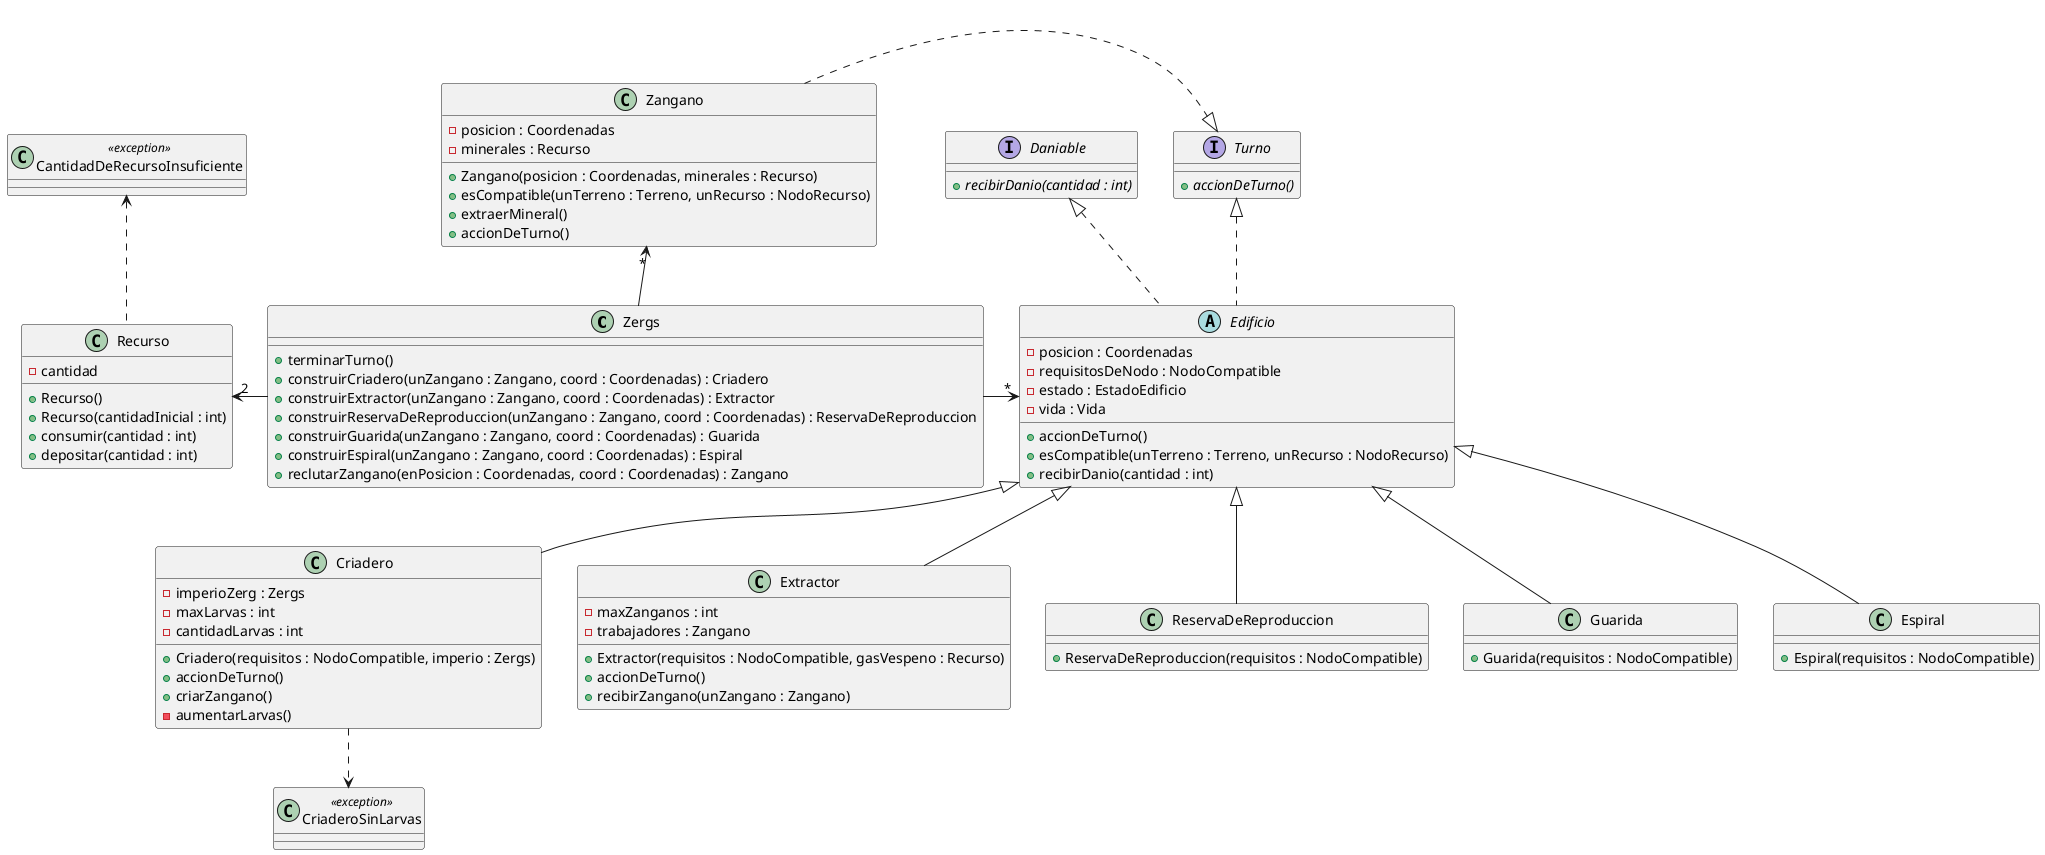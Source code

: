 @startuml

class Zergs {
    + terminarTurno()
    + construirCriadero(unZangano : Zangano, coord : Coordenadas) : Criadero
    + construirExtractor(unZangano : Zangano, coord : Coordenadas) : Extractor
    + construirReservaDeReproduccion(unZangano : Zangano, coord : Coordenadas) : ReservaDeReproduccion
    + construirGuarida(unZangano : Zangano, coord : Coordenadas) : Guarida
    + construirEspiral(unZangano : Zangano, coord : Coordenadas) : Espiral
    + reclutarZangano(enPosicion : Coordenadas, coord : Coordenadas) : Zangano
}

class Recurso {
    - cantidad
    + Recurso()
    + Recurso(cantidadInicial : int)
    + consumir(cantidad : int)
    + depositar(cantidad : int)
}

abstract class Edificio {
    - posicion : Coordenadas
    - requisitosDeNodo : NodoCompatible
    - estado : EstadoEdificio
    - vida : Vida
    + accionDeTurno()
    + esCompatible(unTerreno : Terreno, unRecurso : NodoRecurso)
    + recibirDanio(cantidad : int)
}

class Zangano {
    - posicion : Coordenadas
    - minerales : Recurso
    + Zangano(posicion : Coordenadas, minerales : Recurso)
    + esCompatible(unTerreno : Terreno, unRecurso : NodoRecurso)
    + extraerMineral()
    + accionDeTurno()
}

interface Turno {
    {abstract} + accionDeTurno()
}

interface Daniable {
    {abstract} + recibirDanio(cantidad : int)
}

class Criadero {
    - imperioZerg : Zergs
    - maxLarvas : int
    - cantidadLarvas : int
    + Criadero(requisitos : NodoCompatible, imperio : Zergs)
    + accionDeTurno()
    + criarZangano()
    - aumentarLarvas()
}

class Extractor {
    - maxZanganos : int
    - trabajadores : Zangano
    + Extractor(requisitos : NodoCompatible, gasVespeno : Recurso)
    + accionDeTurno()
    + recibirZangano(unZangano : Zangano)
}

class ReservaDeReproduccion {
    + ReservaDeReproduccion(requisitos : NodoCompatible)
}

class Guarida {
    + Guarida(requisitos : NodoCompatible)
}

class Espiral {
    + Espiral(requisitos : NodoCompatible)
}

class CantidadDeRecursoInsuficiente <<exception>> {
}

class CriaderoSinLarvas <<exception>> {
}

Zergs -left> "2" Recurso
Zergs -right-> "*" Edificio
Zergs -up-> "*" Zangano

Daniable <|.down. Edificio
Turno <|.left. Zangano
Turno <|.. Edificio

Edificio <|-- Criadero
Edificio <|-- Extractor
Edificio <|-- ReservaDeReproduccion
Edificio <|-- Guarida
Edificio <|-- Espiral

CantidadDeRecursoInsuficiente <.. Recurso
CriaderoSinLarvas <.up. Criadero

@enduml